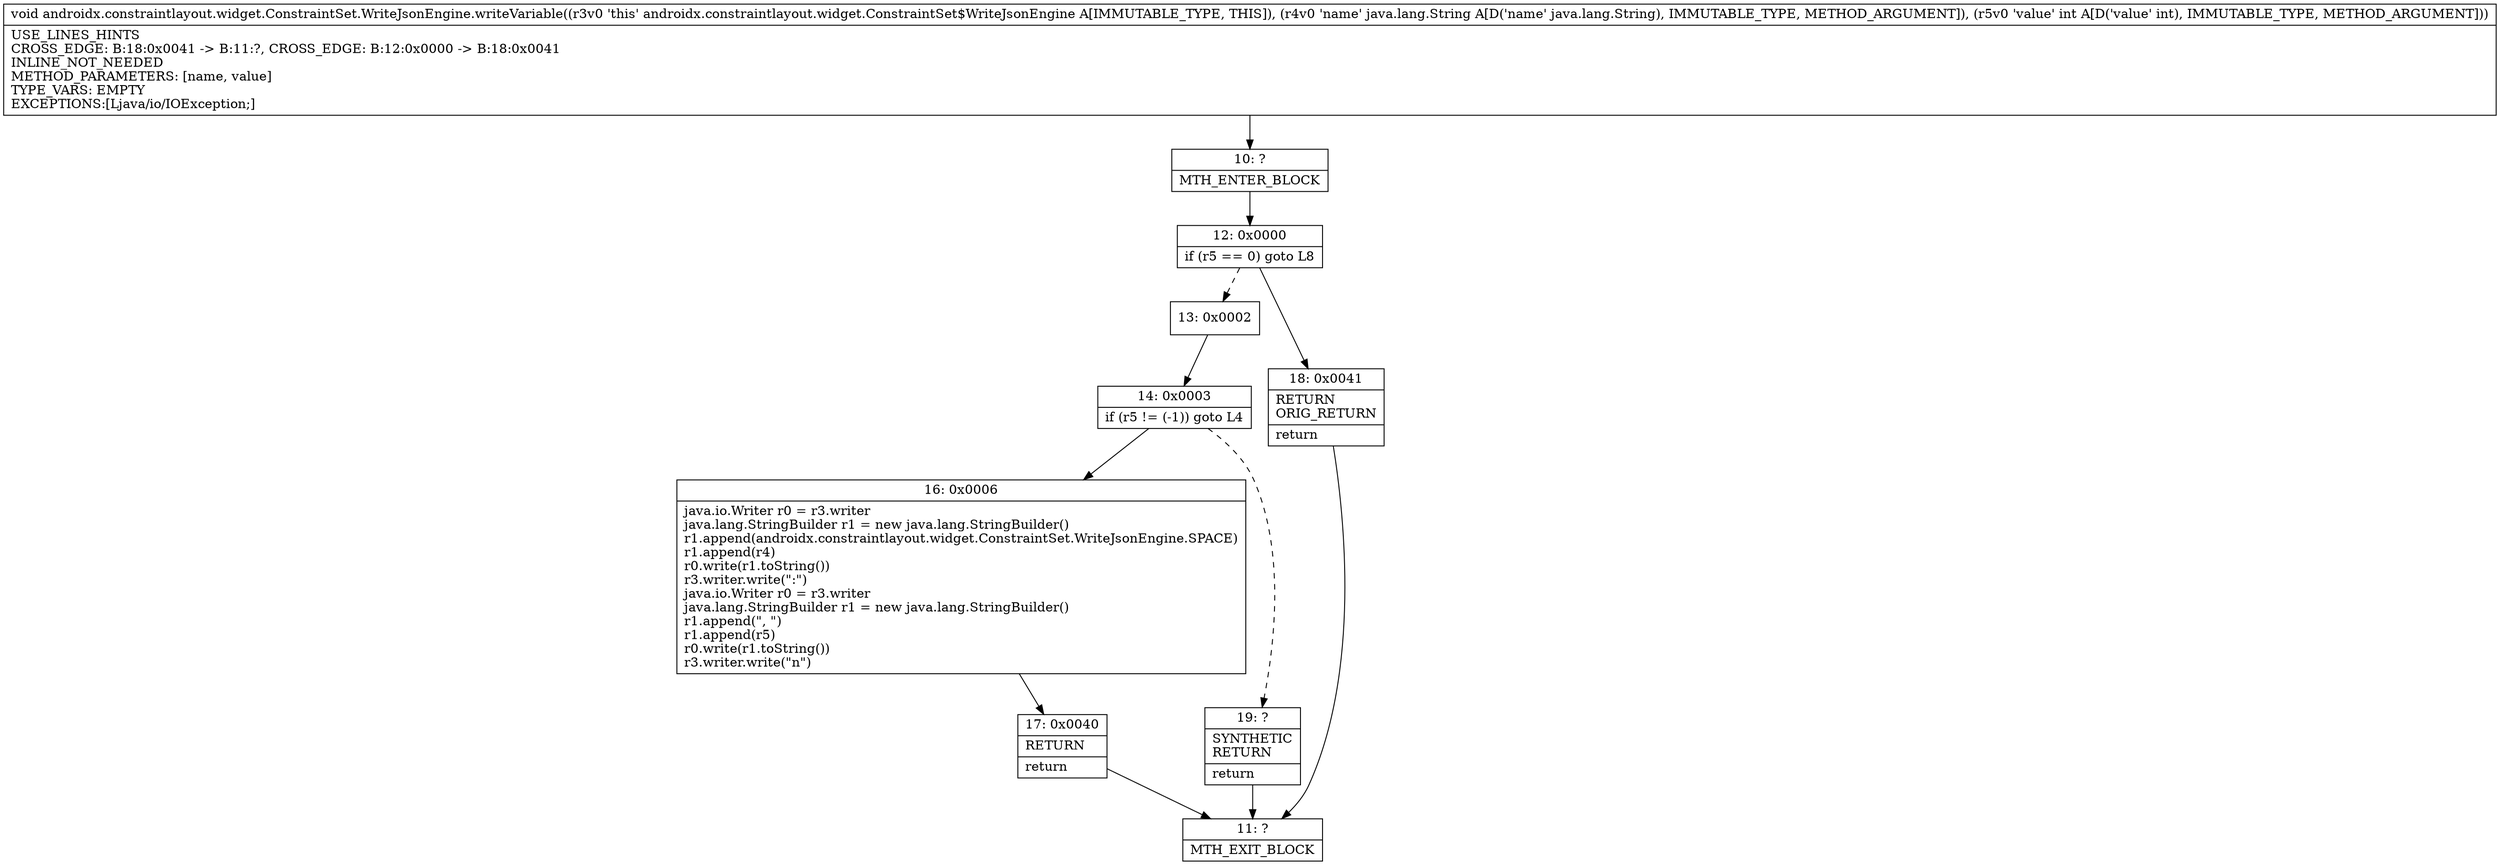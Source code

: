 digraph "CFG forandroidx.constraintlayout.widget.ConstraintSet.WriteJsonEngine.writeVariable(Ljava\/lang\/String;I)V" {
Node_10 [shape=record,label="{10\:\ ?|MTH_ENTER_BLOCK\l}"];
Node_12 [shape=record,label="{12\:\ 0x0000|if (r5 == 0) goto L8\l}"];
Node_13 [shape=record,label="{13\:\ 0x0002}"];
Node_14 [shape=record,label="{14\:\ 0x0003|if (r5 != (\-1)) goto L4\l}"];
Node_16 [shape=record,label="{16\:\ 0x0006|java.io.Writer r0 = r3.writer\ljava.lang.StringBuilder r1 = new java.lang.StringBuilder()\lr1.append(androidx.constraintlayout.widget.ConstraintSet.WriteJsonEngine.SPACE)\lr1.append(r4)\lr0.write(r1.toString())\lr3.writer.write(\":\")\ljava.io.Writer r0 = r3.writer\ljava.lang.StringBuilder r1 = new java.lang.StringBuilder()\lr1.append(\", \")\lr1.append(r5)\lr0.write(r1.toString())\lr3.writer.write(\"n\")\l}"];
Node_17 [shape=record,label="{17\:\ 0x0040|RETURN\l|return\l}"];
Node_11 [shape=record,label="{11\:\ ?|MTH_EXIT_BLOCK\l}"];
Node_19 [shape=record,label="{19\:\ ?|SYNTHETIC\lRETURN\l|return\l}"];
Node_18 [shape=record,label="{18\:\ 0x0041|RETURN\lORIG_RETURN\l|return\l}"];
MethodNode[shape=record,label="{void androidx.constraintlayout.widget.ConstraintSet.WriteJsonEngine.writeVariable((r3v0 'this' androidx.constraintlayout.widget.ConstraintSet$WriteJsonEngine A[IMMUTABLE_TYPE, THIS]), (r4v0 'name' java.lang.String A[D('name' java.lang.String), IMMUTABLE_TYPE, METHOD_ARGUMENT]), (r5v0 'value' int A[D('value' int), IMMUTABLE_TYPE, METHOD_ARGUMENT]))  | USE_LINES_HINTS\lCROSS_EDGE: B:18:0x0041 \-\> B:11:?, CROSS_EDGE: B:12:0x0000 \-\> B:18:0x0041\lINLINE_NOT_NEEDED\lMETHOD_PARAMETERS: [name, value]\lTYPE_VARS: EMPTY\lEXCEPTIONS:[Ljava\/io\/IOException;]\l}"];
MethodNode -> Node_10;Node_10 -> Node_12;
Node_12 -> Node_13[style=dashed];
Node_12 -> Node_18;
Node_13 -> Node_14;
Node_14 -> Node_16;
Node_14 -> Node_19[style=dashed];
Node_16 -> Node_17;
Node_17 -> Node_11;
Node_19 -> Node_11;
Node_18 -> Node_11;
}


